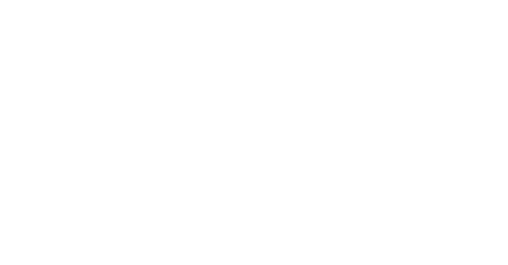 digraph G  {
  graph [bgcolor=transparent]
  rankdir=LR;
  A -> B [color=white];
  A -> C [color=white];
  C -> D [color=white];
  B -> D [color=white];
  A -> D [label="10m฿",fontname="ubuntu",color=white,fontcolor=white]
  A [style=invisible];
  B [style=invisible];
  C [style=invisible];
  D [style=invisible];
}
